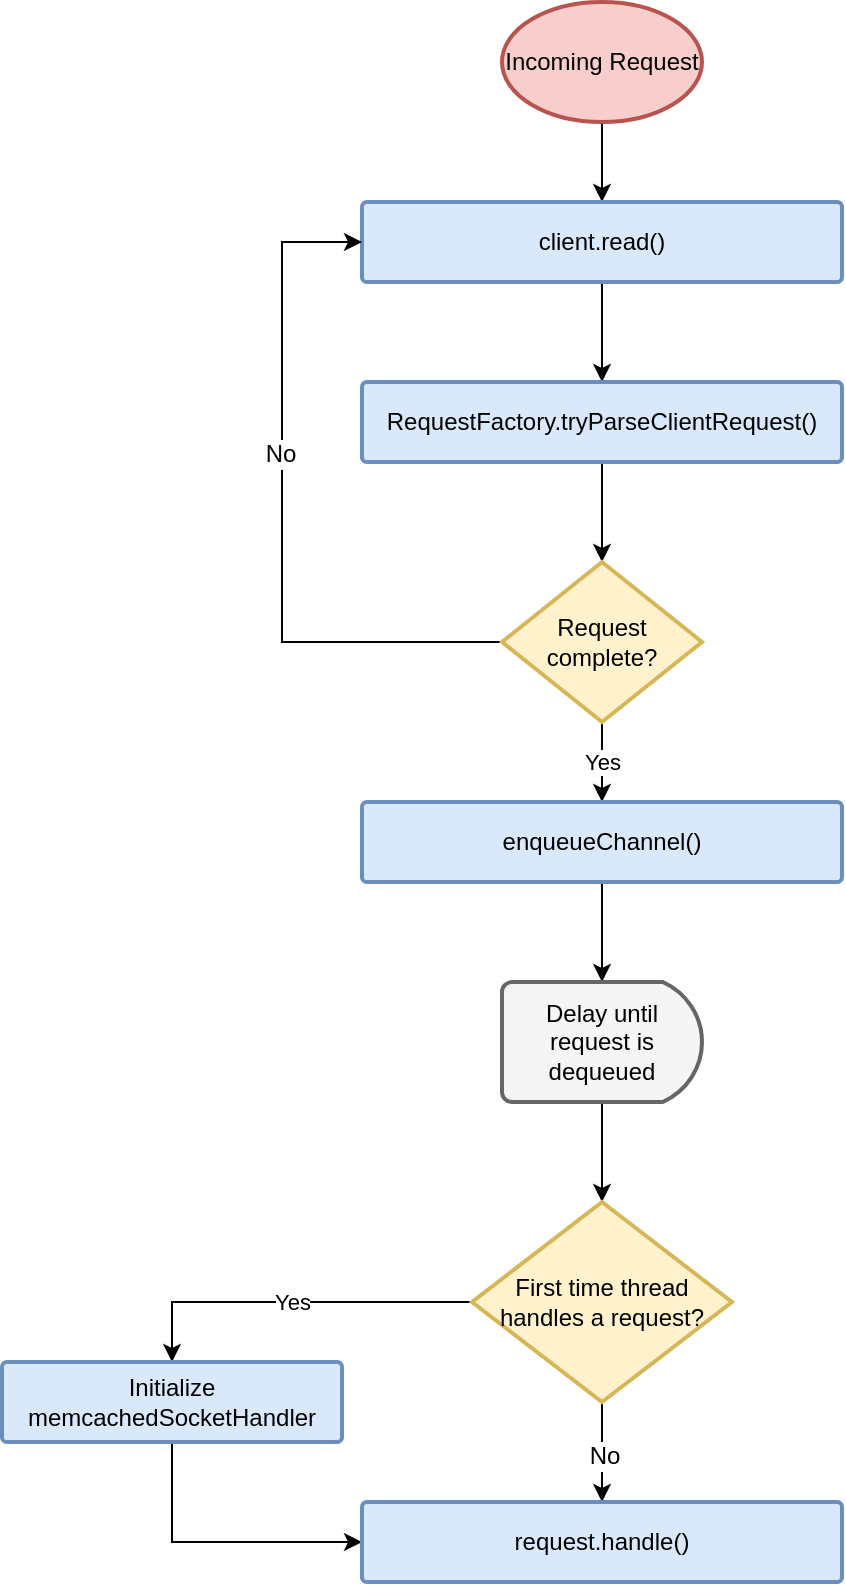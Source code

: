 <mxfile userAgent="Mozilla/5.0 (X11; Ubuntu; Linux x86_64; rv:57.0) Gecko/20100101 Firefox/57.0" version="7.8.4" editor="www.draw.io"><diagram id="ccd5883b-049b-0f22-b057-c895072d3c9e" name="Part1"><mxGraphModel dx="2043" dy="1093" grid="1" gridSize="10" guides="1" tooltips="1" connect="1" arrows="1" fold="1" page="1" pageScale="1" pageWidth="850" pageHeight="1100" background="#ffffff" math="0" shadow="0"><root><mxCell id="0"/><mxCell id="1" parent="0"/><mxCell id="5" value="" style="edgeStyle=orthogonalEdgeStyle;rounded=0;html=1;jettySize=auto;orthogonalLoop=1;entryX=0.5;entryY=0;entryPerimeter=0;" edge="1" parent="1" source="2" target="3"><mxGeometry relative="1" as="geometry"><Array as="points"/></mxGeometry></mxCell><mxCell id="2" value="Incoming Request" style="strokeWidth=2;html=1;shape=mxgraph.flowchart.start_1;whiteSpace=wrap;fillColor=#f8cecc;strokeColor=#b85450;" vertex="1" parent="1"><mxGeometry x="370" y="60" width="100" height="60" as="geometry"/></mxCell><mxCell id="7" value="" style="edgeStyle=orthogonalEdgeStyle;rounded=0;html=1;jettySize=auto;orthogonalLoop=1;" edge="1" parent="1" source="3" target="6"><mxGeometry relative="1" as="geometry"/></mxCell><mxCell id="3" value="client.read()" style="strokeWidth=2;html=1;shape=mxgraph.flowchart.process;whiteSpace=wrap;fillColor=#dae8fc;strokeColor=#6c8ebf;" vertex="1" parent="1"><mxGeometry x="300" y="160" width="240" height="40" as="geometry"/></mxCell><mxCell id="9" value="" style="edgeStyle=orthogonalEdgeStyle;rounded=0;html=1;jettySize=auto;orthogonalLoop=1;entryX=0.5;entryY=0;entryPerimeter=0;" edge="1" parent="1" source="6" target="10"><mxGeometry relative="1" as="geometry"><mxPoint x="390" y="400.0" as="targetPoint"/><Array as="points"/></mxGeometry></mxCell><mxCell id="6" value="RequestFactory.tryParseClientRequest()" style="strokeWidth=2;html=1;shape=mxgraph.flowchart.process;whiteSpace=wrap;fillColor=#dae8fc;strokeColor=#6c8ebf;" vertex="1" parent="1"><mxGeometry x="300" y="250" width="240" height="40" as="geometry"/></mxCell><mxCell id="11" style="edgeStyle=orthogonalEdgeStyle;rounded=0;html=1;exitX=0;exitY=0.5;exitPerimeter=0;entryX=0;entryY=0.5;entryPerimeter=0;jettySize=auto;orthogonalLoop=1;" edge="1" parent="1" source="10" target="3"><mxGeometry relative="1" as="geometry"><Array as="points"><mxPoint x="260" y="380"/><mxPoint x="260" y="180"/></Array></mxGeometry></mxCell><mxCell id="12" value="No" style="text;html=1;resizable=0;points=[];align=center;verticalAlign=middle;labelBackgroundColor=#ffffff;" vertex="1" connectable="0" parent="11"><mxGeometry x="0.165" y="1" relative="1" as="geometry"><mxPoint as="offset"/></mxGeometry></mxCell><mxCell id="31" value="Yes" style="edgeStyle=orthogonalEdgeStyle;rounded=0;html=1;jettySize=auto;orthogonalLoop=1;" edge="1" parent="1" source="10" target="16"><mxGeometry relative="1" as="geometry"/></mxCell><mxCell id="10" value="Request complete?" style="strokeWidth=2;html=1;shape=mxgraph.flowchart.decision;whiteSpace=wrap;fillColor=#fff2cc;strokeColor=#d6b656;" vertex="1" parent="1"><mxGeometry x="370" y="340" width="100" height="80" as="geometry"/></mxCell><mxCell id="18" value="" style="edgeStyle=orthogonalEdgeStyle;rounded=0;html=1;jettySize=auto;orthogonalLoop=1;" edge="1" parent="1" source="16" target="17"><mxGeometry relative="1" as="geometry"/></mxCell><mxCell id="16" value="enqueueChannel()" style="strokeWidth=2;html=1;shape=mxgraph.flowchart.process;whiteSpace=wrap;fillColor=#dae8fc;strokeColor=#6c8ebf;" vertex="1" parent="1"><mxGeometry x="300" y="460" width="240" height="40" as="geometry"/></mxCell><mxCell id="20" value="" style="edgeStyle=orthogonalEdgeStyle;rounded=0;html=1;jettySize=auto;orthogonalLoop=1;" edge="1" parent="1" source="17" target="19"><mxGeometry relative="1" as="geometry"/></mxCell><mxCell id="17" value="Delay until request is dequeued" style="strokeWidth=2;html=1;shape=mxgraph.flowchart.delay;whiteSpace=wrap;fillColor=#f5f5f5;strokeColor=#666666;" vertex="1" parent="1"><mxGeometry x="370" y="550" width="100" height="60" as="geometry"/></mxCell><mxCell id="22" value="Yes" style="edgeStyle=orthogonalEdgeStyle;rounded=0;html=1;jettySize=auto;orthogonalLoop=1;entryX=0.5;entryY=0;entryPerimeter=0;exitX=0;exitY=0.5;exitPerimeter=0;" edge="1" parent="1" source="19" target="23"><mxGeometry relative="1" as="geometry"><mxPoint x="260" y="790" as="targetPoint"/><Array as="points"><mxPoint x="205" y="710"/></Array></mxGeometry></mxCell><mxCell id="26" value="" style="edgeStyle=orthogonalEdgeStyle;rounded=0;html=1;jettySize=auto;orthogonalLoop=1;" edge="1" parent="1" source="19" target="25"><mxGeometry relative="1" as="geometry"/></mxCell><mxCell id="27" value="No" style="text;html=1;resizable=0;points=[];align=center;verticalAlign=middle;labelBackgroundColor=#ffffff;" vertex="1" connectable="0" parent="26"><mxGeometry x="0.067" y="1" relative="1" as="geometry"><mxPoint as="offset"/></mxGeometry></mxCell><mxCell id="19" value="First time thread handles a request?" style="strokeWidth=2;html=1;shape=mxgraph.flowchart.decision;whiteSpace=wrap;fillColor=#fff2cc;strokeColor=#d6b656;" vertex="1" parent="1"><mxGeometry x="355" y="660" width="130" height="100" as="geometry"/></mxCell><mxCell id="28" style="edgeStyle=orthogonalEdgeStyle;rounded=0;html=1;exitX=0.5;exitY=1;exitPerimeter=0;entryX=0;entryY=0.5;entryPerimeter=0;jettySize=auto;orthogonalLoop=1;" edge="1" parent="1" source="23" target="25"><mxGeometry relative="1" as="geometry"/></mxCell><mxCell id="23" value="Initialize memcachedSocketHandler" style="strokeWidth=2;html=1;shape=mxgraph.flowchart.process;whiteSpace=wrap;fillColor=#dae8fc;strokeColor=#6c8ebf;" vertex="1" parent="1"><mxGeometry x="120" y="740" width="170" height="40" as="geometry"/></mxCell><mxCell id="25" value="request.handle()" style="strokeWidth=2;html=1;shape=mxgraph.flowchart.process;whiteSpace=wrap;fillColor=#dae8fc;strokeColor=#6c8ebf;" vertex="1" parent="1"><mxGeometry x="300" y="810" width="240" height="40" as="geometry"/></mxCell></root></mxGraphModel></diagram><diagram id="01f8a1fa-e389-f45a-b6ae-e43e18d4313a" name="Part2"><mxGraphModel dx="2383" dy="1275" grid="1" gridSize="10" guides="1" tooltips="1" connect="1" arrows="1" fold="1" page="1" pageScale="1" pageWidth="850" pageHeight="1100" background="#ffffff" math="0" shadow="0"><root><mxCell id="0"/><mxCell id="1" parent="0"/><mxCell id="5" value="" style="edgeStyle=orthogonalEdgeStyle;rounded=0;html=1;jettySize=auto;orthogonalLoop=1;" edge="1" parent="1" source="3" target="4"><mxGeometry relative="1" as="geometry"/></mxCell><mxCell id="3" value="Request is being handled by worker thread" style="strokeWidth=2;html=1;shape=mxgraph.flowchart.start_1;whiteSpace=wrap;fillColor=#f8cecc;strokeColor=#b85450;" vertex="1" parent="1"><mxGeometry x="353" y="40" width="135" height="60" as="geometry"/></mxCell><mxCell id="41" value="ShardedMultiGetRequest" style="edgeStyle=orthogonalEdgeStyle;rounded=0;html=1;exitX=1;exitY=0.5;exitPerimeter=0;entryX=0.5;entryY=0;entryPerimeter=0;jettySize=auto;orthogonalLoop=1;" edge="1" parent="1" source="4" target="40"><mxGeometry x="0.027" y="10" relative="1" as="geometry"><mxPoint as="offset"/></mxGeometry></mxCell><mxCell id="64" value="GetRequest, NonShardedMultiGetRequest" style="edgeStyle=orthogonalEdgeStyle;rounded=0;html=1;exitX=0;exitY=0.5;exitPerimeter=0;entryX=0.5;entryY=0;entryPerimeter=0;jettySize=auto;orthogonalLoop=1;" edge="1" parent="1" source="4" target="6"><mxGeometry x="-0.073" y="-10" relative="1" as="geometry"><mxPoint as="offset"/></mxGeometry></mxCell><mxCell id="67" value="SetRequest" style="edgeStyle=orthogonalEdgeStyle;rounded=0;html=1;jettySize=auto;orthogonalLoop=1;" edge="1" parent="1" source="4" target="19"><mxGeometry x="-0.2" y="40" relative="1" as="geometry"><mxPoint as="offset"/></mxGeometry></mxCell><mxCell id="4" value="Request type?" style="strokeWidth=2;html=1;shape=mxgraph.flowchart.decision;whiteSpace=wrap;fillColor=#fff2cc;strokeColor=#d6b656;" vertex="1" parent="1"><mxGeometry x="370" y="130" width="100" height="100" as="geometry"/></mxCell><mxCell id="12" value="" style="edgeStyle=orthogonalEdgeStyle;rounded=0;html=1;jettySize=auto;orthogonalLoop=1;" edge="1" parent="1" source="6" target="11"><mxGeometry relative="1" as="geometry"/></mxCell><mxCell id="6" value="HashingLoadBalancer.&lt;br&gt;findTargetServer()" style="strokeWidth=2;html=1;shape=mxgraph.flowchart.process;whiteSpace=wrap;fillColor=#dae8fc;strokeColor=#6c8ebf;" vertex="1" parent="1"><mxGeometry x="60" y="280" width="210" height="40" as="geometry"/></mxCell><mxCell id="14" value="" style="edgeStyle=orthogonalEdgeStyle;rounded=0;html=1;jettySize=auto;orthogonalLoop=1;" edge="1" parent="1" source="11" target="13"><mxGeometry relative="1" as="geometry"/></mxCell><mxCell id="11" value="memcachedSocketHandler.&lt;br&gt;sendToSingleServer()" style="strokeWidth=2;html=1;shape=mxgraph.flowchart.process;whiteSpace=wrap;fillColor=#dae8fc;strokeColor=#6c8ebf;" vertex="1" parent="1"><mxGeometry x="60" y="360" width="210" height="40" as="geometry"/></mxCell><mxCell id="16" value="" style="edgeStyle=orthogonalEdgeStyle;rounded=0;html=1;jettySize=auto;orthogonalLoop=1;" edge="1" parent="1" source="13" target="15"><mxGeometry relative="1" as="geometry"/></mxCell><mxCell id="13" value="memcachedSocketHandler.&lt;br&gt;waitForSingleResponse()" style="strokeWidth=2;html=1;shape=mxgraph.flowchart.process;whiteSpace=wrap;fillColor=#dae8fc;strokeColor=#6c8ebf;" vertex="1" parent="1"><mxGeometry x="60" y="440" width="210" height="40" as="geometry"/></mxCell><mxCell id="79" style="edgeStyle=orthogonalEdgeStyle;rounded=0;html=1;exitX=0.5;exitY=1;exitPerimeter=0;entryX=0;entryY=0.5;entryPerimeter=0;jettySize=auto;orthogonalLoop=1;" edge="1" parent="1" source="15" target="17"><mxGeometry relative="1" as="geometry"/></mxCell><mxCell id="15" value="sendResponseToClient()" style="strokeWidth=2;html=1;shape=mxgraph.flowchart.process;whiteSpace=wrap;fillColor=#dae8fc;strokeColor=#6c8ebf;" vertex="1" parent="1"><mxGeometry x="60" y="520" width="210" height="40" as="geometry"/></mxCell><mxCell id="17" value="Request completed" style="strokeWidth=2;html=1;shape=mxgraph.flowchart.terminator;whiteSpace=wrap;fillColor=#f8cecc;strokeColor=#b85450;" vertex="1" parent="1"><mxGeometry x="302" y="870" width="137" height="60" as="geometry"/></mxCell><mxCell id="23" value="" style="edgeStyle=orthogonalEdgeStyle;rounded=0;html=1;jettySize=auto;orthogonalLoop=1;" edge="1" parent="1" source="19" target="22"><mxGeometry relative="1" as="geometry"/></mxCell><mxCell id="19" value="memcachedSocketHandler.&lt;br&gt;sendToAll()" style="strokeWidth=2;html=1;shape=mxgraph.flowchart.process;whiteSpace=wrap;fillColor=#dae8fc;strokeColor=#6c8ebf;" vertex="1" parent="1"><mxGeometry x="315" y="280" width="210" height="40" as="geometry"/></mxCell><mxCell id="68" value="" style="edgeStyle=orthogonalEdgeStyle;rounded=0;html=1;jettySize=auto;orthogonalLoop=1;" edge="1" parent="1" source="22" target="26"><mxGeometry relative="1" as="geometry"/></mxCell><mxCell id="22" value="for all servers: memcachedSocketHandler.&lt;br&gt;waitForSingleResponse()" style="strokeWidth=2;html=1;shape=mxgraph.flowchart.process;whiteSpace=wrap;fillColor=#dae8fc;strokeColor=#6c8ebf;" vertex="1" parent="1"><mxGeometry x="315" y="360" width="210" height="50" as="geometry"/></mxCell><mxCell id="30" value="No" style="edgeStyle=orthogonalEdgeStyle;rounded=0;html=1;jettySize=auto;orthogonalLoop=1;entryX=0.5;entryY=0;entryPerimeter=0;" edge="1" parent="1" source="26" target="34"><mxGeometry relative="1" as="geometry"><mxPoint x="425" y="680" as="targetPoint"/><Array as="points"/></mxGeometry></mxCell><mxCell id="69" value="Yes" style="edgeStyle=orthogonalEdgeStyle;rounded=0;html=1;exitX=1;exitY=0.5;exitPerimeter=0;entryX=0.5;entryY=0;entryPerimeter=0;jettySize=auto;orthogonalLoop=1;" edge="1" parent="1" source="26" target="35"><mxGeometry relative="1" as="geometry"/></mxCell><mxCell id="26" value="responseContainsError()?" style="strokeWidth=2;html=1;shape=mxgraph.flowchart.decision;whiteSpace=wrap;fillColor=#fff2cc;strokeColor=#d6b656;" vertex="1" parent="1"><mxGeometry x="335" y="450" width="170" height="70" as="geometry"/></mxCell><mxCell id="33" style="edgeStyle=orthogonalEdgeStyle;rounded=0;html=1;entryX=0.5;entryY=0;entryPerimeter=0;jettySize=auto;orthogonalLoop=1;" edge="1" parent="1"><mxGeometry relative="1" as="geometry"><mxPoint x="430" y="700" as="sourcePoint"/><mxPoint x="430" y="700" as="targetPoint"/></mxGeometry></mxCell><mxCell id="75" style="edgeStyle=orthogonalEdgeStyle;rounded=0;html=1;exitX=0.5;exitY=1;exitPerimeter=0;entryX=0.5;entryY=0;entryPerimeter=0;jettySize=auto;orthogonalLoop=1;" edge="1" parent="1" source="34" target="17"><mxGeometry relative="1" as="geometry"><Array as="points"><mxPoint x="370" y="630"/><mxPoint x="370" y="750"/></Array></mxGeometry></mxCell><mxCell id="34" value="sendSuccessToClient()" style="strokeWidth=2;html=1;shape=mxgraph.flowchart.process;whiteSpace=wrap;fillColor=#dae8fc;strokeColor=#6c8ebf;" vertex="1" parent="1"><mxGeometry x="290" y="590" width="210" height="40" as="geometry"/></mxCell><mxCell id="81" style="edgeStyle=orthogonalEdgeStyle;rounded=0;html=1;exitX=0.5;exitY=1;exitPerimeter=0;entryX=0.89;entryY=0.11;entryPerimeter=0;jettySize=auto;orthogonalLoop=1;" edge="1" parent="1" source="35" target="17"><mxGeometry relative="1" as="geometry"/></mxCell><mxCell id="35" value="sendSingleErrorMessage()" style="strokeWidth=2;html=1;shape=mxgraph.flowchart.process;whiteSpace=wrap;fillColor=#dae8fc;strokeColor=#6c8ebf;" vertex="1" parent="1"><mxGeometry x="415" y="670" width="220" height="40" as="geometry"/></mxCell><mxCell id="43" value="" style="edgeStyle=orthogonalEdgeStyle;rounded=0;html=1;jettySize=auto;orthogonalLoop=1;" edge="1" parent="1" source="40" target="42"><mxGeometry relative="1" as="geometry"/></mxCell><mxCell id="40" value="HashingLoadBalancer.&lt;br&gt;findTargetServer()" style="strokeWidth=2;html=1;shape=mxgraph.flowchart.process;whiteSpace=wrap;fillColor=#dae8fc;strokeColor=#6c8ebf;" vertex="1" parent="1"><mxGeometry x="660" y="280" width="210" height="40" as="geometry"/></mxCell><mxCell id="45" value="" style="edgeStyle=orthogonalEdgeStyle;rounded=0;html=1;jettySize=auto;orthogonalLoop=1;" edge="1" parent="1" source="42" target="44"><mxGeometry relative="1" as="geometry"/></mxCell><mxCell id="42" value="HashingLoadBalancer.&lt;br&gt;assignKeysToServers()" style="strokeWidth=2;html=1;shape=mxgraph.flowchart.process;whiteSpace=wrap;fillColor=#dae8fc;strokeColor=#6c8ebf;" vertex="1" parent="1"><mxGeometry x="660" y="360" width="210" height="40" as="geometry"/></mxCell><mxCell id="47" value="" style="edgeStyle=orthogonalEdgeStyle;rounded=0;html=1;jettySize=auto;orthogonalLoop=1;" edge="1" parent="1" source="44" target="46"><mxGeometry relative="1" as="geometry"/></mxCell><mxCell id="44" value="for all servers : RequestFactory.&lt;br&gt;constructMultiGetRequest()" style="strokeWidth=2;html=1;shape=mxgraph.flowchart.process;whiteSpace=wrap;fillColor=#dae8fc;strokeColor=#6c8ebf;" vertex="1" parent="1"><mxGeometry x="660" y="440" width="210" height="40" as="geometry"/></mxCell><mxCell id="49" value="" style="edgeStyle=orthogonalEdgeStyle;rounded=0;html=1;jettySize=auto;orthogonalLoop=1;" edge="1" parent="1" source="46" target="48"><mxGeometry relative="1" as="geometry"/></mxCell><mxCell id="46" value="for all servers : memcachedSocketHandler.&lt;br&gt;sendToSingleServer()" style="strokeWidth=2;html=1;shape=mxgraph.flowchart.process;whiteSpace=wrap;fillColor=#dae8fc;strokeColor=#6c8ebf;" vertex="1" parent="1"><mxGeometry x="660" y="520" width="210" height="50" as="geometry"/></mxCell><mxCell id="51" value="" style="edgeStyle=orthogonalEdgeStyle;rounded=0;html=1;jettySize=auto;orthogonalLoop=1;" edge="1" parent="1" source="48" target="50"><mxGeometry relative="1" as="geometry"/></mxCell><mxCell id="48" value="for all servers : memcachedSocketHandler.&lt;br&gt;waitForSingleResponse()" style="strokeWidth=2;html=1;shape=mxgraph.flowchart.process;whiteSpace=wrap;fillColor=#dae8fc;strokeColor=#6c8ebf;" vertex="1" parent="1"><mxGeometry x="660" y="605" width="210" height="50" as="geometry"/></mxCell><mxCell id="70" value="" style="edgeStyle=orthogonalEdgeStyle;rounded=0;html=1;jettySize=auto;orthogonalLoop=1;" edge="1" parent="1" source="50" target="54"><mxGeometry relative="1" as="geometry"/></mxCell><mxCell id="50" value="for all servers: addResponseToFinalResponseBuffer()" style="strokeWidth=2;html=1;shape=mxgraph.flowchart.process;whiteSpace=wrap;fillColor=#dae8fc;strokeColor=#6c8ebf;" vertex="1" parent="1"><mxGeometry x="660" y="690" width="210" height="40" as="geometry"/></mxCell><mxCell id="71" value="Yes" style="edgeStyle=orthogonalEdgeStyle;rounded=0;html=1;jettySize=auto;orthogonalLoop=1;" edge="1" parent="1" source="54" target="57"><mxGeometry relative="1" as="geometry"/></mxCell><mxCell id="72" value="No" style="edgeStyle=orthogonalEdgeStyle;rounded=0;html=1;exitX=1;exitY=0.5;exitPerimeter=0;jettySize=auto;orthogonalLoop=1;" edge="1" parent="1" source="54" target="59"><mxGeometry relative="1" as="geometry"/></mxCell><mxCell id="54" value="errorOccured?" style="strokeWidth=2;html=1;shape=mxgraph.flowchart.decision;whiteSpace=wrap;fillColor=#fff2cc;strokeColor=#d6b656;" vertex="1" parent="1"><mxGeometry x="715" y="770" width="100" height="70" as="geometry"/></mxCell><mxCell id="77" style="edgeStyle=orthogonalEdgeStyle;rounded=0;html=1;exitX=0;exitY=0.5;exitPerimeter=0;entryX=1;entryY=0.5;entryPerimeter=0;jettySize=auto;orthogonalLoop=1;" edge="1" parent="1" source="57" target="17"><mxGeometry relative="1" as="geometry"/></mxCell><mxCell id="57" value="sendErrorMessage()" style="strokeWidth=2;html=1;shape=mxgraph.flowchart.process;whiteSpace=wrap;fillColor=#dae8fc;strokeColor=#6c8ebf;" vertex="1" parent="1"><mxGeometry x="630" y="880" width="210" height="40" as="geometry"/></mxCell><mxCell id="78" style="edgeStyle=orthogonalEdgeStyle;rounded=0;html=1;exitX=0;exitY=0.5;exitPerimeter=0;entryX=1;entryY=0.5;entryPerimeter=0;jettySize=auto;orthogonalLoop=1;" edge="1" parent="1" source="59" target="17"><mxGeometry relative="1" as="geometry"><Array as="points"><mxPoint x="592" y="960"/><mxPoint x="592" y="900"/></Array></mxGeometry></mxCell><mxCell id="59" value="sendFinalResponse()" style="strokeWidth=2;html=1;shape=mxgraph.flowchart.process;whiteSpace=wrap;fillColor=#dae8fc;strokeColor=#6c8ebf;" vertex="1" parent="1"><mxGeometry x="745" y="940" width="210" height="40" as="geometry"/></mxCell></root></mxGraphModel></diagram></mxfile>